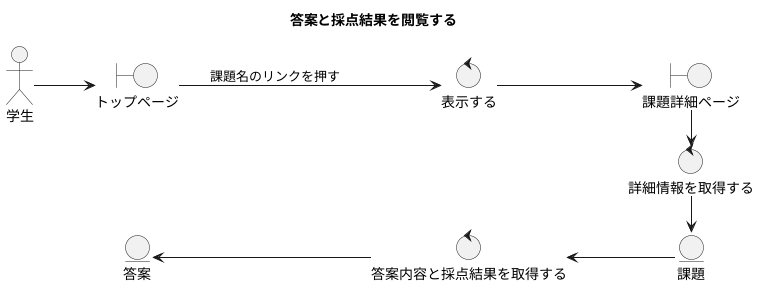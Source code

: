 @startuml

title 答案と採点結果を閲覧する

left to right direction

actor 学生 as User
boundary トップページ
boundary 課題詳細ページ
control 表示する
control 詳細情報を取得する
control 答案内容と採点結果を取得する
entity 課題
entity 答案

User --> トップページ
トップページ --> 表示する : 課題名のリンクを押す
表示する --> 課題詳細ページ
課題詳細ページ -right-> 詳細情報を取得する
詳細情報を取得する -right-> 課題
課題 -up-> 答案内容と採点結果を取得する
答案内容と採点結果を取得する -up-> 答案

@enduml
